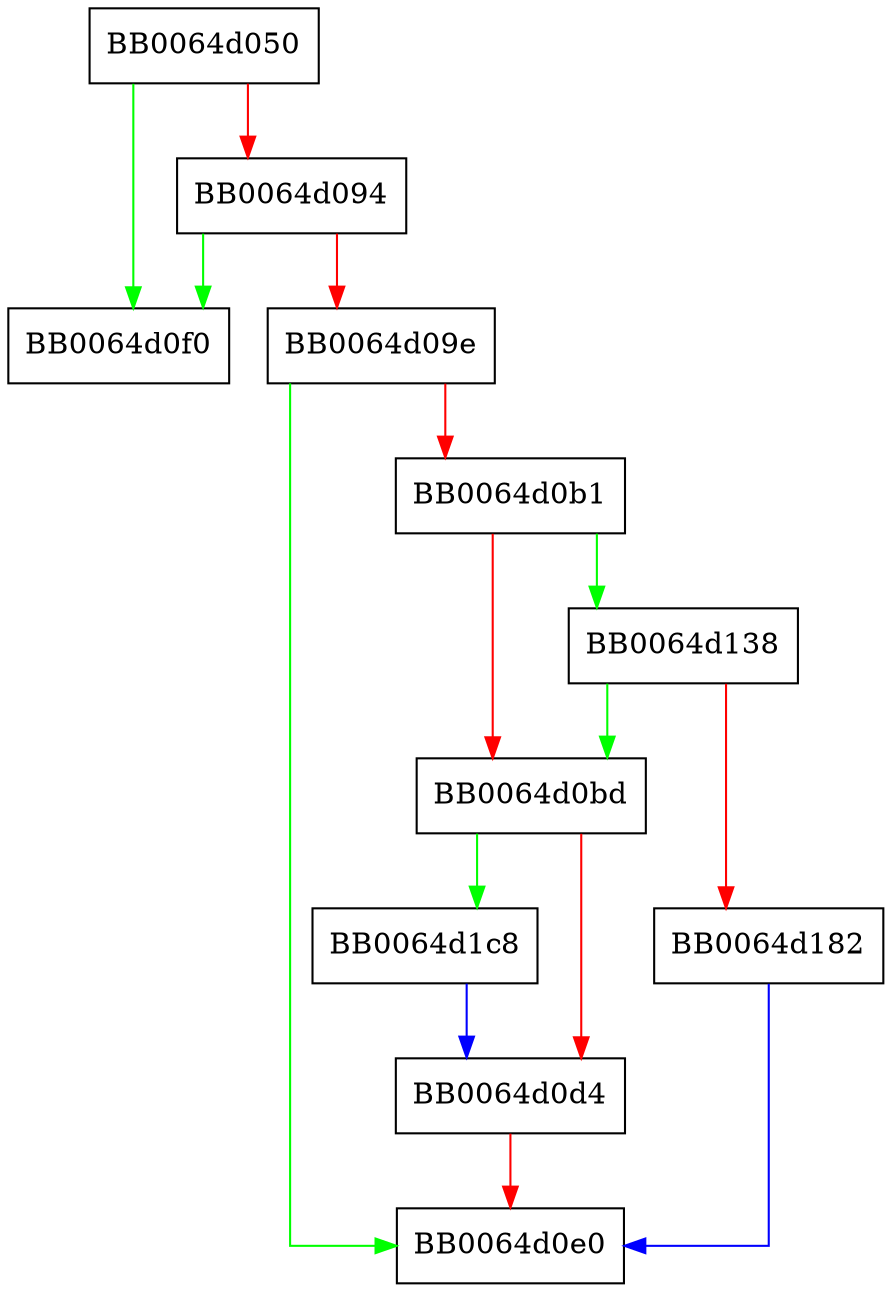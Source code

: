 digraph OSSL_STORE_unregister_loader {
  node [shape="box"];
  graph [splines=ortho];
  BB0064d050 -> BB0064d0f0 [color="green"];
  BB0064d050 -> BB0064d094 [color="red"];
  BB0064d094 -> BB0064d0f0 [color="green"];
  BB0064d094 -> BB0064d09e [color="red"];
  BB0064d09e -> BB0064d0e0 [color="green"];
  BB0064d09e -> BB0064d0b1 [color="red"];
  BB0064d0b1 -> BB0064d138 [color="green"];
  BB0064d0b1 -> BB0064d0bd [color="red"];
  BB0064d0bd -> BB0064d1c8 [color="green"];
  BB0064d0bd -> BB0064d0d4 [color="red"];
  BB0064d0d4 -> BB0064d0e0 [color="red"];
  BB0064d138 -> BB0064d0bd [color="green"];
  BB0064d138 -> BB0064d182 [color="red"];
  BB0064d182 -> BB0064d0e0 [color="blue"];
  BB0064d1c8 -> BB0064d0d4 [color="blue"];
}